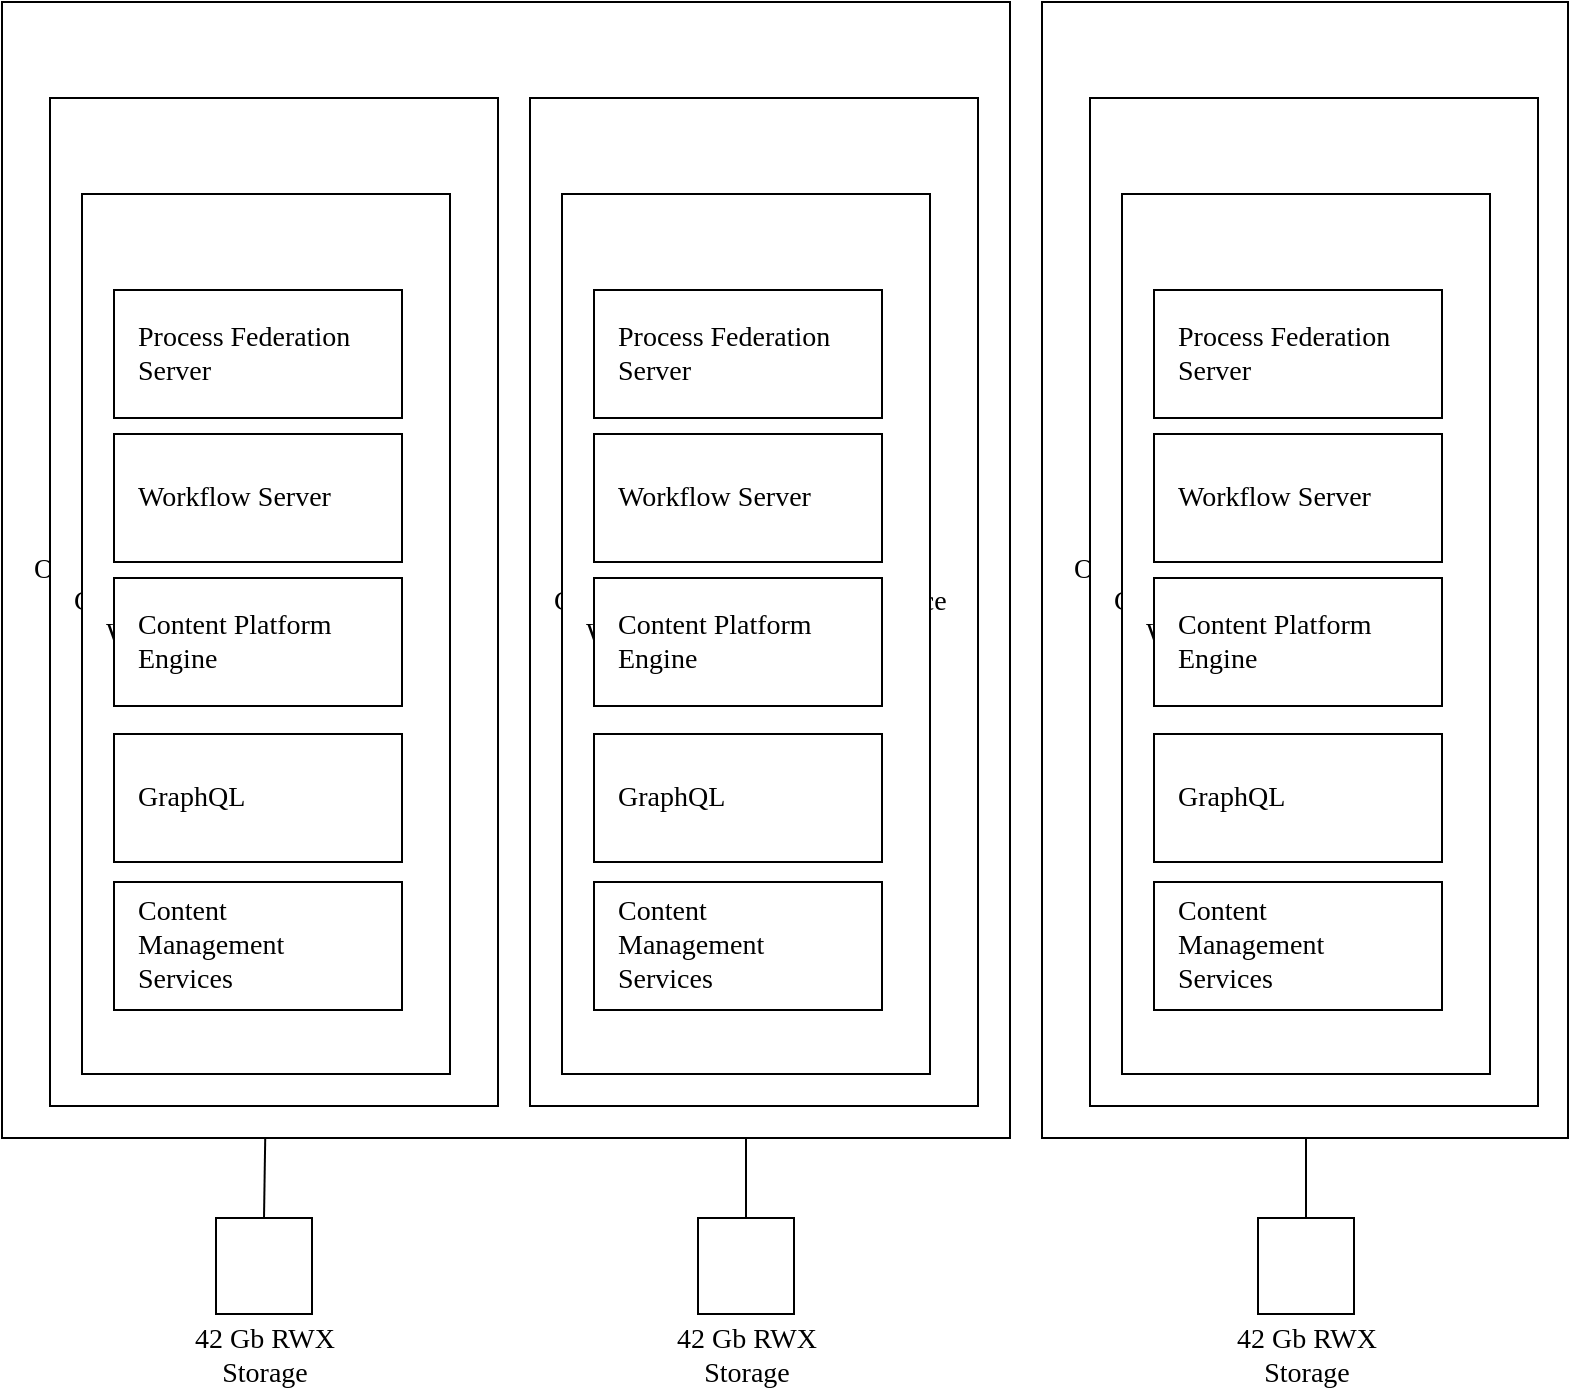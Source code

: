 ﻿<mxGraphModel dx="1116" dy="579" grid="1" gridSize="8" guides="1" tooltips="1" connect="1" arrows="1" fold="1" page="1" pageScale="1" pageWidth="1169" pageHeight="827" background="#ffffff"><root><MiscDiagram modelType="MiscDiagram" lastModifiedUserId="dbush@ibm.com" description="" lastModified="2022-01-25T15:52:26Z" _id="miscdiagram_BkNc6foVF" label="Automation Workstream Service on OCP" id="0"><mxCell/></MiscDiagram><mxCell id="1" parent="0"/><UserObject placeholders="1" label="42 Gb RWX Storage" Icon-Name="block-storage--alt" id="miscdiagram_BkNc6foVF_23dyQikT9zy6"><mxCell style="shape=mxgraph.ibm2mondrian.base;shapeType=ln;shapeLayout=collapsed;colorFamily=cyan;colorBackground=noColor:noColor;html=1;whiteSpace=wrap;metaEdit=1;strokeWidth=1;collapsible=0;recursiveResize=0;expand=0;fontFamily=IBM Plex Sans;fontColor=#000000;fontSize=14;image=;verticalAlign=top;align=center;spacing=0;spacingLeft=0;spacingRight=0;spacingTop=0;spacingBottom=0;verticalLabelPosition=bottom;labelPosition=center;positionText=bottom;container=1;labelWidth=71;" vertex="1" parent="1"><mxGeometry x="123" y="624" width="48" height="48" as="geometry"/></mxCell></UserObject><mxCell id="miscdiagram_BkNc6foVF_33dyQikTMfHL" style="edgeStyle=orthogonalEdgeStyle;rounded=1;orthogonalLoop=1;jettySize=auto;html=1;jumpStyle=arc;jumpSize=8;entryX=0.5;entryY=1;entryDx=0;entryDy=0;entryPerimeter=0;" edge="1" parent="1" source="miscdiagram_BkNc6foVF_23dyQikT9zy6" target="miscdiagram_BkNc6foVF_103dyQikT4vjw"><mxGeometry relative="1" as="geometry"/></mxCell><UserObject placeholders="1" label="42 Gb RWX Storage" Icon-Name="block-storage--alt" _id="userobject_3apVcswQOzd" id="miscdiagram_BkNc6foVF_43dyQikTegkR"><mxCell style="shape=mxgraph.ibm2mondrian.base;shapeType=ln;shapeLayout=collapsed;colorFamily=cyan;colorBackground=noColor:noColor;html=1;whiteSpace=wrap;metaEdit=1;strokeWidth=1;collapsible=0;recursiveResize=0;expand=0;fontFamily=IBM Plex Sans;fontColor=#000000;fontSize=14;image=;verticalAlign=top;align=center;spacing=0;spacingLeft=0;spacingRight=0;spacingTop=0;spacingBottom=0;verticalLabelPosition=bottom;labelPosition=center;positionText=bottom;container=1;labelWidth=71;" vertex="1" parent="1"><mxGeometry x="364" y="624" width="48" height="48" as="geometry"/></mxCell></UserObject><UserObject placeholders="1" label="42 Gb RWX Storage" Icon-Name="block-storage--alt" _id="userobject_3apVdxSEO6I" id="miscdiagram_BkNc6foVF_53dyQikTgtKP"><mxCell style="shape=mxgraph.ibm2mondrian.base;shapeType=ln;shapeLayout=collapsed;colorFamily=cyan;colorBackground=noColor:noColor;html=1;whiteSpace=wrap;metaEdit=1;strokeWidth=1;collapsible=0;recursiveResize=0;expand=0;fontFamily=IBM Plex Sans;fontColor=#000000;fontSize=14;image=;verticalAlign=top;align=center;spacing=0;spacingLeft=0;spacingRight=0;spacingTop=0;spacingBottom=0;verticalLabelPosition=bottom;labelPosition=center;positionText=bottom;container=1;labelWidth=71;" vertex="1" parent="1"><mxGeometry x="644" y="624" width="48" height="48" as="geometry"/></mxCell></UserObject><mxCell id="miscdiagram_BkNc6foVF_63dyQikTABBM" style="edgeStyle=orthogonalEdgeStyle;rounded=1;orthogonalLoop=1;jettySize=auto;html=1;jumpStyle=arc;jumpSize=8;entryX=0.5;entryY=1;entryDx=0;entryDy=0;entryPerimeter=0;" edge="1" parent="1" source="miscdiagram_BkNc6foVF_43dyQikTegkR" target="miscdiagram_BkNc6foVF_173dyQikTkaoR"><mxGeometry relative="1" as="geometry"/></mxCell><mxCell id="miscdiagram_BkNc6foVF_73dyQikTCFV3" style="edgeStyle=orthogonalEdgeStyle;rounded=1;orthogonalLoop=1;jettySize=auto;html=1;jumpStyle=arc;jumpSize=8;entryX=0.5;entryY=1;entryDx=0;entryDy=0;entryPerimeter=0;" edge="1" parent="1" source="miscdiagram_BkNc6foVF_53dyQikTgtKP" target="miscdiagram_BkNc6foVF_253dyQikTaDvy"><mxGeometry relative="1" as="geometry"/></mxCell><UserObject placeholders="1" label="&lt;span style=&quot;font-family: &amp;#34;ibm plex sans&amp;#34;&quot;&gt;OpenShift 4.7-4.8 Non-Prod Cluster&lt;/span&gt;" Icon-Name="logo--openshift" id="miscdiagram_BkNc6foVF_83dyQikTRczW"><mxCell style="shape=mxgraph.ibm2mondrian.base;shapeType=pg;shapeLayout=expanded;colorFamily=green;colorBackground=noColor:noColor;strokeWidth=1;html=1;whiteSpace=wrap;metaEdit=1;collapsible=0;recursiveResize=0;expand=0;fontFamily=IBM Plex Sans SmBld;fontColor=#000000;fontSize=14;image=;verticalAlign=middle;align=left;spacing=0;spacingLeft=16;spacingRight=16;spacingTop=0;spacingBottom=0;container=1" vertex="1" parent="1"><mxGeometry x="16" y="16" width="504" height="568" as="geometry"/></mxCell></UserObject><UserObject placeholders="1" label="CP4BA Dev Namespace" Icon-Name="border--none" id="miscdiagram_BkNc6foVF_93dyQikTvGVV"><mxCell style="shape=mxgraph.ibm2mondrian.base;shapeType=lg;shapeLayout=expanded;colorFamily=green;colorBackground=noColor:noColor;html=1;whiteSpace=wrap;metaEdit=1;strokeWidth=1;collapsible=0;recursiveResize=0;expand=0;fontFamily=IBM Plex Sans;fontColor=#000000;fontSize=14;image=;verticalAlign=middle;align=left;spacing=0;spacingLeft=12;spacingRight=16;spacingTop=0;spacingBottom=0;container=1" vertex="1" parent="miscdiagram_BkNc6foVF_83dyQikTRczW"><mxGeometry x="24" y="48" width="224" height="504" as="geometry"/></mxCell></UserObject><UserObject placeholders="1" label="Worker Node" Icon-Name="cloud-services" id="miscdiagram_BkNc6foVF_103dyQikT4vjw"><mxCell style="shape=mxgraph.ibm2mondrian.base;shapeType=lg;shapeLayout=expanded;colorFamily=blue;colorBackground=noColor:noColor;html=1;whiteSpace=wrap;metaEdit=1;strokeWidth=1;collapsible=0;recursiveResize=0;expand=0;fontFamily=IBM Plex Sans;fontColor=#000000;fontSize=14;image=;verticalAlign=middle;align=left;spacing=0;spacingLeft=12;spacingRight=16;spacingTop=0;spacingBottom=0;container=1" vertex="1" parent="miscdiagram_BkNc6foVF_93dyQikTvGVV"><mxGeometry x="16" y="48" width="184" height="440" as="geometry"/></mxCell></UserObject><UserObject placeholders="1" label="GraphQL" Icon-Name="cube" _id="userobject_32Uk0eSDdvN" id="miscdiagram_BkNc6foVF_113dyQikTCGEi"><mxCell style="shape=mxgraph.ibm2mondrian.base;shapeType=lg;shapeLayout=expanded;colorFamily=green;colorBackground=noColor:noColor;html=1;whiteSpace=wrap;metaEdit=1;strokeWidth=1;collapsible=0;recursiveResize=0;expand=0;fontFamily=IBM Plex Sans;fontColor=#000000;fontSize=14;image=;verticalAlign=middle;align=left;spacing=0;spacingLeft=12;spacingRight=16;spacingTop=0;spacingBottom=0;container=1" vertex="1" parent="miscdiagram_BkNc6foVF_103dyQikT4vjw"><mxGeometry x="16" y="270" width="144" height="64" as="geometry"/></mxCell></UserObject><UserObject placeholders="1" label="Process Federation Server" Icon-Name="cube" _id="userobject_32UdcglKTdE" id="miscdiagram_BkNc6foVF_123dyQikTcMEC"><mxCell style="shape=mxgraph.ibm2mondrian.base;shapeType=lg;shapeLayout=expanded;colorFamily=green;colorBackground=noColor:noColor;html=1;whiteSpace=wrap;metaEdit=1;strokeWidth=1;collapsible=0;recursiveResize=0;expand=0;fontFamily=IBM Plex Sans;fontColor=#000000;fontSize=14;image=;verticalAlign=middle;align=left;spacing=0;spacingLeft=12;spacingRight=16;spacingTop=0;spacingBottom=0;container=1" vertex="1" parent="miscdiagram_BkNc6foVF_103dyQikT4vjw"><mxGeometry x="16" y="48" width="144" height="64" as="geometry"/></mxCell></UserObject><UserObject placeholders="1" label="Content Platform Engine" Icon-Name="cube" _id="userobject_332VFZwwt8S" id="miscdiagram_BkNc6foVF_133dyQikTm8sJ"><mxCell style="shape=mxgraph.ibm2mondrian.base;shapeType=lg;shapeLayout=expanded;colorFamily=green;colorBackground=noColor:noColor;html=1;whiteSpace=wrap;metaEdit=1;strokeWidth=1;collapsible=0;recursiveResize=0;expand=0;fontFamily=IBM Plex Sans;fontColor=#000000;fontSize=14;image=;verticalAlign=middle;align=left;spacing=0;spacingLeft=12;spacingRight=16;spacingTop=0;spacingBottom=0;container=1" vertex="1" parent="miscdiagram_BkNc6foVF_103dyQikT4vjw"><mxGeometry x="16" y="192" width="144" height="64" as="geometry"/></mxCell></UserObject><UserObject placeholders="1" label="Content Management Services" Icon-Name="cube" _id="userobject_332VUZF6YwH" id="miscdiagram_BkNc6foVF_143dyQikTo4D8"><mxCell style="shape=mxgraph.ibm2mondrian.base;shapeType=lg;shapeLayout=expanded;colorFamily=green;colorBackground=noColor:noColor;html=1;whiteSpace=wrap;metaEdit=1;strokeWidth=1;collapsible=0;recursiveResize=0;expand=0;fontFamily=IBM Plex Sans;fontColor=#000000;fontSize=14;image=;verticalAlign=middle;align=left;spacing=0;spacingLeft=12;spacingRight=16;spacingTop=0;spacingBottom=0;container=1" vertex="1" parent="miscdiagram_BkNc6foVF_103dyQikT4vjw"><mxGeometry x="16" y="344" width="144" height="64" as="geometry"/></mxCell></UserObject><UserObject placeholders="1" label="Workflow Server" Icon-Name="cube" _id="userobject_3apTetU41YI" id="miscdiagram_BkNc6foVF_153dyQikTz5Rn"><mxCell style="shape=mxgraph.ibm2mondrian.base;shapeType=lg;shapeLayout=expanded;colorFamily=green;colorBackground=noColor:noColor;html=1;whiteSpace=wrap;metaEdit=1;strokeWidth=1;collapsible=0;recursiveResize=0;expand=0;fontFamily=IBM Plex Sans;fontColor=#000000;fontSize=14;image=;verticalAlign=middle;align=left;spacing=0;spacingLeft=12;spacingRight=16;spacingTop=0;spacingBottom=0;container=1" vertex="1" parent="miscdiagram_BkNc6foVF_103dyQikT4vjw"><mxGeometry x="16" y="120" width="144" height="64" as="geometry"/></mxCell></UserObject><UserObject placeholders="1" label="CP4BA Test/QA/Stage Namespace" Icon-Name="border--none" _id="userobject_3apTLojS05y" id="miscdiagram_BkNc6foVF_163dyQikTHzUO"><mxCell style="shape=mxgraph.ibm2mondrian.base;shapeType=lg;shapeLayout=expanded;colorFamily=green;colorBackground=noColor:noColor;html=1;whiteSpace=wrap;metaEdit=1;strokeWidth=1;collapsible=0;recursiveResize=0;expand=0;fontFamily=IBM Plex Sans;fontColor=#000000;fontSize=14;image=;verticalAlign=middle;align=left;spacing=0;spacingLeft=12;spacingRight=16;spacingTop=0;spacingBottom=0;container=1" vertex="1" parent="miscdiagram_BkNc6foVF_83dyQikTRczW"><mxGeometry x="264" y="48" width="224" height="504" as="geometry"/></mxCell></UserObject><UserObject placeholders="1" label="Worker Node" Icon-Name="cloud-services" _id="userobject_3apTLoj7BUK" id="miscdiagram_BkNc6foVF_173dyQikTkaoR"><mxCell style="shape=mxgraph.ibm2mondrian.base;shapeType=lg;shapeLayout=expanded;colorFamily=blue;colorBackground=noColor:noColor;html=1;whiteSpace=wrap;metaEdit=1;strokeWidth=1;collapsible=0;recursiveResize=0;expand=0;fontFamily=IBM Plex Sans;fontColor=#000000;fontSize=14;image=;verticalAlign=middle;align=left;spacing=0;spacingLeft=12;spacingRight=16;spacingTop=0;spacingBottom=0;container=1" vertex="1" parent="miscdiagram_BkNc6foVF_163dyQikTHzUO"><mxGeometry x="16" y="48" width="184" height="440" as="geometry"/></mxCell></UserObject><UserObject placeholders="1" label="GraphQL" Icon-Name="cube" _id="userobject_32Uk0eSDdvN" id="miscdiagram_BkNc6foVF_183dyQikTj2fg"><mxCell style="shape=mxgraph.ibm2mondrian.base;shapeType=lg;shapeLayout=expanded;colorFamily=green;colorBackground=noColor:noColor;html=1;whiteSpace=wrap;metaEdit=1;strokeWidth=1;collapsible=0;recursiveResize=0;expand=0;fontFamily=IBM Plex Sans;fontColor=#000000;fontSize=14;image=;verticalAlign=middle;align=left;spacing=0;spacingLeft=12;spacingRight=16;spacingTop=0;spacingBottom=0;container=1" vertex="1" parent="miscdiagram_BkNc6foVF_173dyQikTkaoR"><mxGeometry x="16" y="270" width="144" height="64" as="geometry"/></mxCell></UserObject><UserObject placeholders="1" label="Process Federation Server" Icon-Name="cube" _id="userobject_32UdcglKTdE" id="miscdiagram_BkNc6foVF_193dyQikTSk8L"><mxCell style="shape=mxgraph.ibm2mondrian.base;shapeType=lg;shapeLayout=expanded;colorFamily=green;colorBackground=noColor:noColor;html=1;whiteSpace=wrap;metaEdit=1;strokeWidth=1;collapsible=0;recursiveResize=0;expand=0;fontFamily=IBM Plex Sans;fontColor=#000000;fontSize=14;image=;verticalAlign=middle;align=left;spacing=0;spacingLeft=12;spacingRight=16;spacingTop=0;spacingBottom=0;container=1" vertex="1" parent="miscdiagram_BkNc6foVF_173dyQikTkaoR"><mxGeometry x="16" y="48" width="144" height="64" as="geometry"/></mxCell></UserObject><UserObject placeholders="1" label="Content Platform Engine" Icon-Name="cube" _id="userobject_332VFZwwt8S" id="miscdiagram_BkNc6foVF_203dyQikTcrxG"><mxCell style="shape=mxgraph.ibm2mondrian.base;shapeType=lg;shapeLayout=expanded;colorFamily=green;colorBackground=noColor:noColor;html=1;whiteSpace=wrap;metaEdit=1;strokeWidth=1;collapsible=0;recursiveResize=0;expand=0;fontFamily=IBM Plex Sans;fontColor=#000000;fontSize=14;image=;verticalAlign=middle;align=left;spacing=0;spacingLeft=12;spacingRight=16;spacingTop=0;spacingBottom=0;container=1" vertex="1" parent="miscdiagram_BkNc6foVF_173dyQikTkaoR"><mxGeometry x="16" y="192" width="144" height="64" as="geometry"/></mxCell></UserObject><UserObject placeholders="1" label="Content Management Services" Icon-Name="cube" _id="userobject_332VUZF6YwH" id="miscdiagram_BkNc6foVF_213dyQikTAhp3"><mxCell style="shape=mxgraph.ibm2mondrian.base;shapeType=lg;shapeLayout=expanded;colorFamily=green;colorBackground=noColor:noColor;html=1;whiteSpace=wrap;metaEdit=1;strokeWidth=1;collapsible=0;recursiveResize=0;expand=0;fontFamily=IBM Plex Sans;fontColor=#000000;fontSize=14;image=;verticalAlign=middle;align=left;spacing=0;spacingLeft=12;spacingRight=16;spacingTop=0;spacingBottom=0;container=1" vertex="1" parent="miscdiagram_BkNc6foVF_173dyQikTkaoR"><mxGeometry x="16" y="344" width="144" height="64" as="geometry"/></mxCell></UserObject><UserObject placeholders="1" label="Workflow Server" Icon-Name="cube" _id="userobject_3apTetU41YI" id="miscdiagram_BkNc6foVF_223dyQikT9ykJ"><mxCell style="shape=mxgraph.ibm2mondrian.base;shapeType=lg;shapeLayout=expanded;colorFamily=green;colorBackground=noColor:noColor;html=1;whiteSpace=wrap;metaEdit=1;strokeWidth=1;collapsible=0;recursiveResize=0;expand=0;fontFamily=IBM Plex Sans;fontColor=#000000;fontSize=14;image=;verticalAlign=middle;align=left;spacing=0;spacingLeft=12;spacingRight=16;spacingTop=0;spacingBottom=0;container=1" vertex="1" parent="miscdiagram_BkNc6foVF_173dyQikTkaoR"><mxGeometry x="16" y="120" width="144" height="64" as="geometry"/></mxCell></UserObject><UserObject placeholders="1" label="&lt;span style=&quot;font-family: &amp;#34;ibm plex sans&amp;#34;&quot;&gt;OpenShift 4.7-4.8 Non-Prod Cluster&lt;/span&gt;" Icon-Name="logo--openshift" id="miscdiagram_BkNc6foVF_233dyQikTlsaf"><mxCell style="shape=mxgraph.ibm2mondrian.base;shapeType=pg;shapeLayout=expanded;colorFamily=green;colorBackground=noColor:noColor;strokeWidth=1;html=1;whiteSpace=wrap;metaEdit=1;collapsible=0;recursiveResize=0;expand=0;fontFamily=IBM Plex Sans SmBld;fontColor=#000000;fontSize=14;image=;verticalAlign=middle;align=left;spacing=0;spacingLeft=16;spacingRight=16;spacingTop=0;spacingBottom=0;container=1" vertex="1" parent="1"><mxGeometry x="536" y="16" width="263" height="568" as="geometry"/></mxCell></UserObject><UserObject placeholders="1" label="CP4BA Namespace" Icon-Name="border--none" _id="userobject_3apTXl9RitD" id="miscdiagram_BkNc6foVF_243dyQikTIAQC"><mxCell style="shape=mxgraph.ibm2mondrian.base;shapeType=lg;shapeLayout=expanded;colorFamily=green;colorBackground=noColor:noColor;html=1;whiteSpace=wrap;metaEdit=1;strokeWidth=1;collapsible=0;recursiveResize=0;expand=0;fontFamily=IBM Plex Sans;fontColor=#000000;fontSize=14;image=;verticalAlign=middle;align=left;spacing=0;spacingLeft=12;spacingRight=16;spacingTop=0;spacingBottom=0;container=1" vertex="1" parent="miscdiagram_BkNc6foVF_233dyQikTlsaf"><mxGeometry x="24" y="48" width="224" height="504" as="geometry"/></mxCell></UserObject><UserObject placeholders="1" label="Worker Node" Icon-Name="cloud-services" id="miscdiagram_BkNc6foVF_253dyQikTaDvy"><mxCell style="shape=mxgraph.ibm2mondrian.base;shapeType=lg;shapeLayout=expanded;colorFamily=blue;colorBackground=noColor:noColor;html=1;whiteSpace=wrap;metaEdit=1;strokeWidth=1;collapsible=0;recursiveResize=0;expand=0;fontFamily=IBM Plex Sans;fontColor=#000000;fontSize=14;image=;verticalAlign=middle;align=left;spacing=0;spacingLeft=12;spacingRight=16;spacingTop=0;spacingBottom=0;container=1" vertex="1" parent="miscdiagram_BkNc6foVF_243dyQikTIAQC"><mxGeometry x="16" y="48" width="184" height="440" as="geometry"/></mxCell></UserObject><UserObject placeholders="1" label="GraphQL" Icon-Name="cube" _id="userobject_32Uk0eSDdvN" id="miscdiagram_BkNc6foVF_263dyQikTd9kU"><mxCell style="shape=mxgraph.ibm2mondrian.base;shapeType=lg;shapeLayout=expanded;colorFamily=green;colorBackground=noColor:noColor;html=1;whiteSpace=wrap;metaEdit=1;strokeWidth=1;collapsible=0;recursiveResize=0;expand=0;fontFamily=IBM Plex Sans;fontColor=#000000;fontSize=14;image=;verticalAlign=middle;align=left;spacing=0;spacingLeft=12;spacingRight=16;spacingTop=0;spacingBottom=0;container=1" vertex="1" parent="miscdiagram_BkNc6foVF_253dyQikTaDvy"><mxGeometry x="16" y="270" width="144" height="64" as="geometry"/></mxCell></UserObject><UserObject placeholders="1" label="Process Federation Server" Icon-Name="cube" _id="userobject_32UdcglKTdE" id="miscdiagram_BkNc6foVF_273dyQikTa22v"><mxCell style="shape=mxgraph.ibm2mondrian.base;shapeType=lg;shapeLayout=expanded;colorFamily=green;colorBackground=noColor:noColor;html=1;whiteSpace=wrap;metaEdit=1;strokeWidth=1;collapsible=0;recursiveResize=0;expand=0;fontFamily=IBM Plex Sans;fontColor=#000000;fontSize=14;image=;verticalAlign=middle;align=left;spacing=0;spacingLeft=12;spacingRight=16;spacingTop=0;spacingBottom=0;container=1" vertex="1" parent="miscdiagram_BkNc6foVF_253dyQikTaDvy"><mxGeometry x="16" y="48" width="144" height="64" as="geometry"/></mxCell></UserObject><UserObject placeholders="1" label="Content Platform Engine" Icon-Name="cube" _id="userobject_332VFZwwt8S" id="miscdiagram_BkNc6foVF_283dyQikTG0nK"><mxCell style="shape=mxgraph.ibm2mondrian.base;shapeType=lg;shapeLayout=expanded;colorFamily=green;colorBackground=noColor:noColor;html=1;whiteSpace=wrap;metaEdit=1;strokeWidth=1;collapsible=0;recursiveResize=0;expand=0;fontFamily=IBM Plex Sans;fontColor=#000000;fontSize=14;image=;verticalAlign=middle;align=left;spacing=0;spacingLeft=12;spacingRight=16;spacingTop=0;spacingBottom=0;container=1" vertex="1" parent="miscdiagram_BkNc6foVF_253dyQikTaDvy"><mxGeometry x="16" y="192" width="144" height="64" as="geometry"/></mxCell></UserObject><UserObject placeholders="1" label="Content Management Services" Icon-Name="cube" _id="userobject_332VUZF6YwH" id="miscdiagram_BkNc6foVF_293dyQikTSJ7U"><mxCell style="shape=mxgraph.ibm2mondrian.base;shapeType=lg;shapeLayout=expanded;colorFamily=green;colorBackground=noColor:noColor;html=1;whiteSpace=wrap;metaEdit=1;strokeWidth=1;collapsible=0;recursiveResize=0;expand=0;fontFamily=IBM Plex Sans;fontColor=#000000;fontSize=14;image=;verticalAlign=middle;align=left;spacing=0;spacingLeft=12;spacingRight=16;spacingTop=0;spacingBottom=0;container=1" vertex="1" parent="miscdiagram_BkNc6foVF_253dyQikTaDvy"><mxGeometry x="16" y="344" width="144" height="64" as="geometry"/></mxCell></UserObject><UserObject placeholders="1" label="Workflow Server" Icon-Name="cube" _id="userobject_3apTetU41YI" id="miscdiagram_BkNc6foVF_303dyQikT6r1n"><mxCell style="shape=mxgraph.ibm2mondrian.base;shapeType=lg;shapeLayout=expanded;colorFamily=green;colorBackground=noColor:noColor;html=1;whiteSpace=wrap;metaEdit=1;strokeWidth=1;collapsible=0;recursiveResize=0;expand=0;fontFamily=IBM Plex Sans;fontColor=#000000;fontSize=14;image=;verticalAlign=middle;align=left;spacing=0;spacingLeft=12;spacingRight=16;spacingTop=0;spacingBottom=0;container=1" vertex="1" parent="miscdiagram_BkNc6foVF_253dyQikTaDvy"><mxGeometry x="16" y="120" width="144" height="64" as="geometry"/></mxCell></UserObject></root></mxGraphModel>